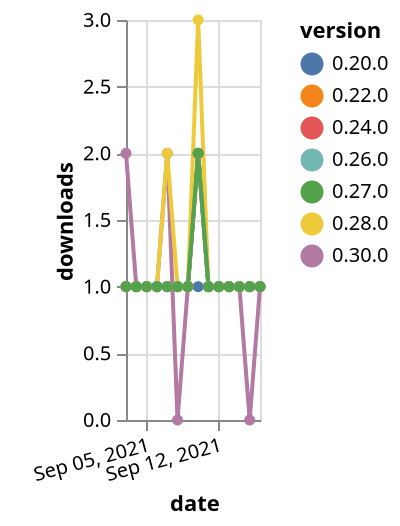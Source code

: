{"$schema": "https://vega.github.io/schema/vega-lite/v5.json", "description": "A simple bar chart with embedded data.", "data": {"values": [{"date": "2021-09-03", "total": 343, "delta": 1, "version": "0.20.0"}, {"date": "2021-09-04", "total": 344, "delta": 1, "version": "0.20.0"}, {"date": "2021-09-05", "total": 345, "delta": 1, "version": "0.20.0"}, {"date": "2021-09-06", "total": 346, "delta": 1, "version": "0.20.0"}, {"date": "2021-09-07", "total": 347, "delta": 1, "version": "0.20.0"}, {"date": "2021-09-08", "total": 348, "delta": 1, "version": "0.20.0"}, {"date": "2021-09-09", "total": 349, "delta": 1, "version": "0.20.0"}, {"date": "2021-09-10", "total": 350, "delta": 1, "version": "0.20.0"}, {"date": "2021-09-11", "total": 351, "delta": 1, "version": "0.20.0"}, {"date": "2021-09-12", "total": 352, "delta": 1, "version": "0.20.0"}, {"date": "2021-09-13", "total": 353, "delta": 1, "version": "0.20.0"}, {"date": "2021-09-14", "total": 354, "delta": 1, "version": "0.20.0"}, {"date": "2021-09-15", "total": 355, "delta": 1, "version": "0.20.0"}, {"date": "2021-09-16", "total": 356, "delta": 1, "version": "0.20.0"}, {"date": "2021-09-03", "total": 286, "delta": 1, "version": "0.22.0"}, {"date": "2021-09-04", "total": 287, "delta": 1, "version": "0.22.0"}, {"date": "2021-09-05", "total": 288, "delta": 1, "version": "0.22.0"}, {"date": "2021-09-06", "total": 289, "delta": 1, "version": "0.22.0"}, {"date": "2021-09-07", "total": 290, "delta": 1, "version": "0.22.0"}, {"date": "2021-09-08", "total": 291, "delta": 1, "version": "0.22.0"}, {"date": "2021-09-09", "total": 292, "delta": 1, "version": "0.22.0"}, {"date": "2021-09-10", "total": 294, "delta": 2, "version": "0.22.0"}, {"date": "2021-09-11", "total": 295, "delta": 1, "version": "0.22.0"}, {"date": "2021-09-12", "total": 296, "delta": 1, "version": "0.22.0"}, {"date": "2021-09-13", "total": 297, "delta": 1, "version": "0.22.0"}, {"date": "2021-09-14", "total": 298, "delta": 1, "version": "0.22.0"}, {"date": "2021-09-15", "total": 299, "delta": 1, "version": "0.22.0"}, {"date": "2021-09-16", "total": 300, "delta": 1, "version": "0.22.0"}, {"date": "2021-09-03", "total": 113, "delta": 2, "version": "0.30.0"}, {"date": "2021-09-04", "total": 114, "delta": 1, "version": "0.30.0"}, {"date": "2021-09-05", "total": 115, "delta": 1, "version": "0.30.0"}, {"date": "2021-09-06", "total": 116, "delta": 1, "version": "0.30.0"}, {"date": "2021-09-07", "total": 118, "delta": 2, "version": "0.30.0"}, {"date": "2021-09-08", "total": 118, "delta": 0, "version": "0.30.0"}, {"date": "2021-09-09", "total": 119, "delta": 1, "version": "0.30.0"}, {"date": "2021-09-10", "total": 121, "delta": 2, "version": "0.30.0"}, {"date": "2021-09-11", "total": 122, "delta": 1, "version": "0.30.0"}, {"date": "2021-09-12", "total": 123, "delta": 1, "version": "0.30.0"}, {"date": "2021-09-13", "total": 124, "delta": 1, "version": "0.30.0"}, {"date": "2021-09-14", "total": 125, "delta": 1, "version": "0.30.0"}, {"date": "2021-09-15", "total": 125, "delta": 0, "version": "0.30.0"}, {"date": "2021-09-16", "total": 126, "delta": 1, "version": "0.30.0"}, {"date": "2021-09-03", "total": 167, "delta": 1, "version": "0.24.0"}, {"date": "2021-09-04", "total": 168, "delta": 1, "version": "0.24.0"}, {"date": "2021-09-05", "total": 169, "delta": 1, "version": "0.24.0"}, {"date": "2021-09-06", "total": 170, "delta": 1, "version": "0.24.0"}, {"date": "2021-09-07", "total": 171, "delta": 1, "version": "0.24.0"}, {"date": "2021-09-08", "total": 172, "delta": 1, "version": "0.24.0"}, {"date": "2021-09-09", "total": 173, "delta": 1, "version": "0.24.0"}, {"date": "2021-09-10", "total": 175, "delta": 2, "version": "0.24.0"}, {"date": "2021-09-11", "total": 176, "delta": 1, "version": "0.24.0"}, {"date": "2021-09-12", "total": 177, "delta": 1, "version": "0.24.0"}, {"date": "2021-09-13", "total": 178, "delta": 1, "version": "0.24.0"}, {"date": "2021-09-14", "total": 179, "delta": 1, "version": "0.24.0"}, {"date": "2021-09-15", "total": 180, "delta": 1, "version": "0.24.0"}, {"date": "2021-09-16", "total": 181, "delta": 1, "version": "0.24.0"}, {"date": "2021-09-03", "total": 169, "delta": 1, "version": "0.28.0"}, {"date": "2021-09-04", "total": 170, "delta": 1, "version": "0.28.0"}, {"date": "2021-09-05", "total": 171, "delta": 1, "version": "0.28.0"}, {"date": "2021-09-06", "total": 172, "delta": 1, "version": "0.28.0"}, {"date": "2021-09-07", "total": 174, "delta": 2, "version": "0.28.0"}, {"date": "2021-09-08", "total": 175, "delta": 1, "version": "0.28.0"}, {"date": "2021-09-09", "total": 176, "delta": 1, "version": "0.28.0"}, {"date": "2021-09-10", "total": 179, "delta": 3, "version": "0.28.0"}, {"date": "2021-09-11", "total": 180, "delta": 1, "version": "0.28.0"}, {"date": "2021-09-12", "total": 181, "delta": 1, "version": "0.28.0"}, {"date": "2021-09-13", "total": 182, "delta": 1, "version": "0.28.0"}, {"date": "2021-09-14", "total": 183, "delta": 1, "version": "0.28.0"}, {"date": "2021-09-15", "total": 184, "delta": 1, "version": "0.28.0"}, {"date": "2021-09-16", "total": 185, "delta": 1, "version": "0.28.0"}, {"date": "2021-09-03", "total": 141, "delta": 1, "version": "0.26.0"}, {"date": "2021-09-04", "total": 142, "delta": 1, "version": "0.26.0"}, {"date": "2021-09-05", "total": 143, "delta": 1, "version": "0.26.0"}, {"date": "2021-09-06", "total": 144, "delta": 1, "version": "0.26.0"}, {"date": "2021-09-07", "total": 145, "delta": 1, "version": "0.26.0"}, {"date": "2021-09-08", "total": 146, "delta": 1, "version": "0.26.0"}, {"date": "2021-09-09", "total": 147, "delta": 1, "version": "0.26.0"}, {"date": "2021-09-10", "total": 149, "delta": 2, "version": "0.26.0"}, {"date": "2021-09-11", "total": 150, "delta": 1, "version": "0.26.0"}, {"date": "2021-09-12", "total": 151, "delta": 1, "version": "0.26.0"}, {"date": "2021-09-13", "total": 152, "delta": 1, "version": "0.26.0"}, {"date": "2021-09-14", "total": 153, "delta": 1, "version": "0.26.0"}, {"date": "2021-09-15", "total": 154, "delta": 1, "version": "0.26.0"}, {"date": "2021-09-16", "total": 155, "delta": 1, "version": "0.26.0"}, {"date": "2021-09-03", "total": 136, "delta": 1, "version": "0.27.0"}, {"date": "2021-09-04", "total": 137, "delta": 1, "version": "0.27.0"}, {"date": "2021-09-05", "total": 138, "delta": 1, "version": "0.27.0"}, {"date": "2021-09-06", "total": 139, "delta": 1, "version": "0.27.0"}, {"date": "2021-09-07", "total": 140, "delta": 1, "version": "0.27.0"}, {"date": "2021-09-08", "total": 141, "delta": 1, "version": "0.27.0"}, {"date": "2021-09-09", "total": 142, "delta": 1, "version": "0.27.0"}, {"date": "2021-09-10", "total": 144, "delta": 2, "version": "0.27.0"}, {"date": "2021-09-11", "total": 145, "delta": 1, "version": "0.27.0"}, {"date": "2021-09-12", "total": 146, "delta": 1, "version": "0.27.0"}, {"date": "2021-09-13", "total": 147, "delta": 1, "version": "0.27.0"}, {"date": "2021-09-14", "total": 148, "delta": 1, "version": "0.27.0"}, {"date": "2021-09-15", "total": 149, "delta": 1, "version": "0.27.0"}, {"date": "2021-09-16", "total": 150, "delta": 1, "version": "0.27.0"}]}, "width": "container", "mark": {"type": "line", "point": {"filled": true}}, "encoding": {"x": {"field": "date", "type": "temporal", "timeUnit": "yearmonthdate", "title": "date", "axis": {"labelAngle": -15}}, "y": {"field": "delta", "type": "quantitative", "title": "downloads"}, "color": {"field": "version", "type": "nominal"}, "tooltip": {"field": "delta"}}}
